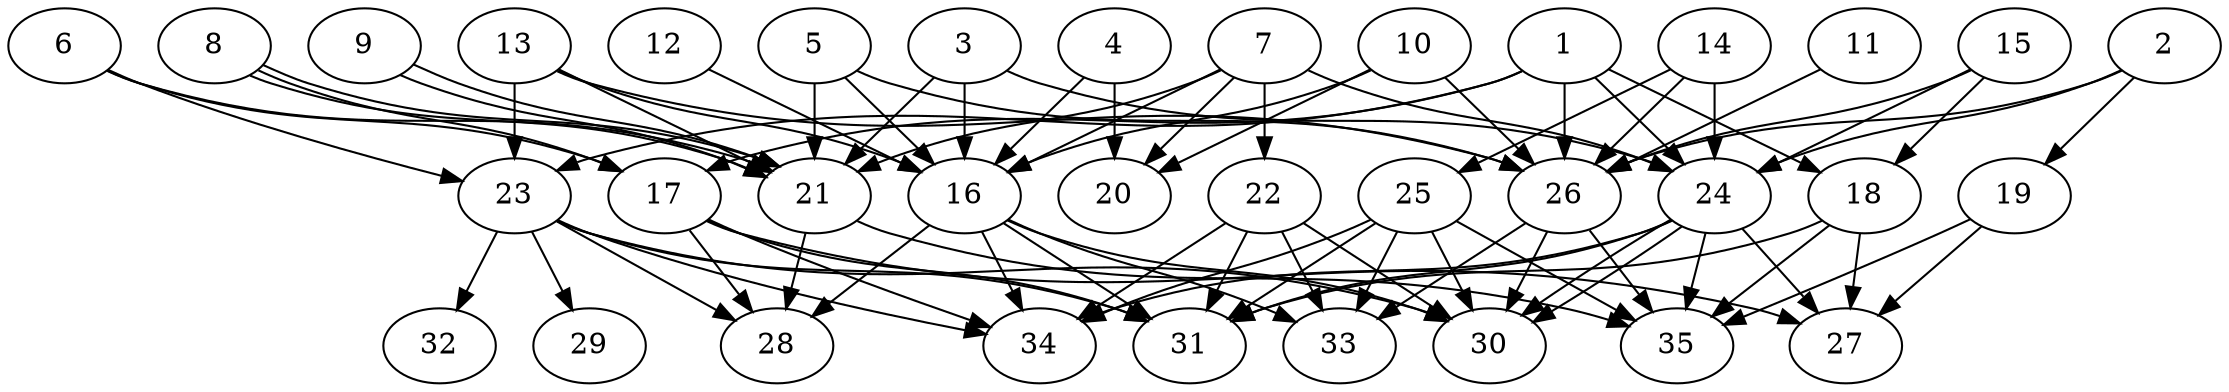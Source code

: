 // DAG (tier=3-complex, mode=compute, n=35, ccr=0.490, fat=0.793, density=0.631, regular=0.394, jump=0.221, mindata=1048576, maxdata=16777216)
// DAG automatically generated by daggen at Sun Aug 24 16:33:34 2025
// /home/ermia/Project/Environments/daggen/bin/daggen --dot --ccr 0.490 --fat 0.793 --regular 0.394 --density 0.631 --jump 0.221 --mindata 1048576 --maxdata 16777216 -n 35 
digraph G {
  1 [size="28079985928636444", alpha="0.15", expect_size="14039992964318222"]
  1 -> 17 [size ="1908129180680192"]
  1 -> 18 [size ="1908129180680192"]
  1 -> 23 [size ="1908129180680192"]
  1 -> 24 [size ="1908129180680192"]
  1 -> 26 [size ="1908129180680192"]
  2 [size="21488661845508096000", alpha="0.01", expect_size="10744330922754048000"]
  2 -> 19 [size ="61834317004800"]
  2 -> 24 [size ="61834317004800"]
  2 -> 26 [size ="61834317004800"]
  3 [size="2059489595896402432", alpha="0.12", expect_size="1029744797948201216"]
  3 -> 16 [size ="1373316002611200"]
  3 -> 21 [size ="1373316002611200"]
  3 -> 24 [size ="1373316002611200"]
  4 [size="975399606913341696", alpha="0.17", expect_size="487699803456670848"]
  4 -> 16 [size ="710166139895808"]
  4 -> 20 [size ="710166139895808"]
  5 [size="15340144034218688", alpha="0.10", expect_size="7670072017109344"]
  5 -> 16 [size ="355400834613248"]
  5 -> 21 [size ="355400834613248"]
  5 -> 26 [size ="355400834613248"]
  6 [size="42470186677434184", alpha="0.09", expect_size="21235093338717092"]
  6 -> 17 [size ="1206751894437888"]
  6 -> 21 [size ="1206751894437888"]
  6 -> 23 [size ="1206751894437888"]
  7 [size="9386453456912384000", alpha="0.10", expect_size="4693226728456192000"]
  7 -> 16 [size ="35597896908800"]
  7 -> 20 [size ="35597896908800"]
  7 -> 21 [size ="35597896908800"]
  7 -> 22 [size ="35597896908800"]
  7 -> 24 [size ="35597896908800"]
  8 [size="24098193252405864", alpha="0.07", expect_size="12049096626202932"]
  8 -> 17 [size ="493363908313088"]
  8 -> 21 [size ="493363908313088"]
  8 -> 21 [size ="493363908313088"]
  9 [size="2990126478635791548416", alpha="0.19", expect_size="1495063239317895774208"]
  9 -> 21 [size ="1660413896818688"]
  9 -> 21 [size ="1660413896818688"]
  10 [size="3748492206839693312000", alpha="0.14", expect_size="1874246103419846656000"]
  10 -> 16 [size ="1930461131571200"]
  10 -> 20 [size ="1930461131571200"]
  10 -> 26 [size ="1930461131571200"]
  11 [size="11767786078637876", alpha="0.19", expect_size="5883893039318938"]
  11 -> 26 [size ="440318243635200"]
  12 [size="23119125299730432", alpha="0.02", expect_size="11559562649865216"]
  12 -> 16 [size ="1227364214243328"]
  13 [size="2724852390749536256000", alpha="0.11", expect_size="1362426195374768128000"]
  13 -> 16 [size ="1560697162956800"]
  13 -> 21 [size ="1560697162956800"]
  13 -> 23 [size ="1560697162956800"]
  13 -> 26 [size ="1560697162956800"]
  14 [size="16696814143499403264", alpha="0.03", expect_size="8348407071749701632"]
  14 -> 24 [size ="52261162057728"]
  14 -> 25 [size ="52261162057728"]
  14 -> 26 [size ="52261162057728"]
  15 [size="601389400593287610368", alpha="0.18", expect_size="300694700296643805184"]
  15 -> 18 [size ="569981158817792"]
  15 -> 24 [size ="569981158817792"]
  15 -> 26 [size ="569981158817792"]
  16 [size="101185160467776496", alpha="0.20", expect_size="50592580233888248"]
  16 -> 28 [size ="91296584695808"]
  16 -> 30 [size ="91296584695808"]
  16 -> 31 [size ="91296584695808"]
  16 -> 33 [size ="91296584695808"]
  16 -> 34 [size ="91296584695808"]
  17 [size="10983922846194050", alpha="0.06", expect_size="5491961423097025"]
  17 -> 27 [size ="419422355324928"]
  17 -> 28 [size ="419422355324928"]
  17 -> 31 [size ="419422355324928"]
  17 -> 34 [size ="419422355324928"]
  18 [size="17414216120575262", alpha="0.14", expect_size="8707108060287631"]
  18 -> 27 [size ="275326202544128"]
  18 -> 31 [size ="275326202544128"]
  18 -> 35 [size ="275326202544128"]
  19 [size="7142510749207764", alpha="0.01", expect_size="3571255374603882"]
  19 -> 27 [size ="297377126678528"]
  19 -> 35 [size ="297377126678528"]
  20 [size="633914160314167853056", alpha="0.06", expect_size="316957080157083926528"]
  21 [size="6367010917187584000", alpha="0.03", expect_size="3183505458593792000"]
  21 -> 28 [size ="27481918668800"]
  21 -> 35 [size ="27481918668800"]
  22 [size="288293583855768832", alpha="0.13", expect_size="144146791927884416"]
  22 -> 30 [size ="124598645424128"]
  22 -> 31 [size ="124598645424128"]
  22 -> 33 [size ="124598645424128"]
  22 -> 34 [size ="124598645424128"]
  23 [size="9946659505136148", alpha="0.07", expect_size="4973329752568074"]
  23 -> 28 [size ="161150939430912"]
  23 -> 29 [size ="161150939430912"]
  23 -> 30 [size ="161150939430912"]
  23 -> 31 [size ="161150939430912"]
  23 -> 32 [size ="161150939430912"]
  23 -> 34 [size ="161150939430912"]
  24 [size="542350108607415744", alpha="0.13", expect_size="271175054303707872"]
  24 -> 27 [size ="227963517796352"]
  24 -> 30 [size ="227963517796352"]
  24 -> 30 [size ="227963517796352"]
  24 -> 31 [size ="227963517796352"]
  24 -> 34 [size ="227963517796352"]
  24 -> 35 [size ="227963517796352"]
  25 [size="87988924777054064", alpha="0.09", expect_size="43994462388527032"]
  25 -> 30 [size ="78444926861312"]
  25 -> 31 [size ="78444926861312"]
  25 -> 33 [size ="78444926861312"]
  25 -> 34 [size ="78444926861312"]
  25 -> 35 [size ="78444926861312"]
  26 [size="787178139636639616", alpha="0.13", expect_size="393589069818319808"]
  26 -> 30 [size ="277541323538432"]
  26 -> 33 [size ="277541323538432"]
  26 -> 35 [size ="277541323538432"]
  27 [size="525808652127791616", alpha="0.15", expect_size="262904326063895808"]
  28 [size="432075296171382208", alpha="0.06", expect_size="216037648085691104"]
  29 [size="603580784573046325248", alpha="0.13", expect_size="301790392286523162624"]
  30 [size="56005166979390960", alpha="0.18", expect_size="28002583489695480"]
  31 [size="67112771624401880", alpha="0.20", expect_size="33556385812200940"]
  32 [size="2223684288034775040", alpha="0.16", expect_size="1111842144017387520"]
  33 [size="4179928597240620253184", alpha="0.05", expect_size="2089964298620310126592"]
  34 [size="1281209672262101248", alpha="0.18", expect_size="640604836131050624"]
  35 [size="69339809307921743872", alpha="0.09", expect_size="34669904653960871936"]
}